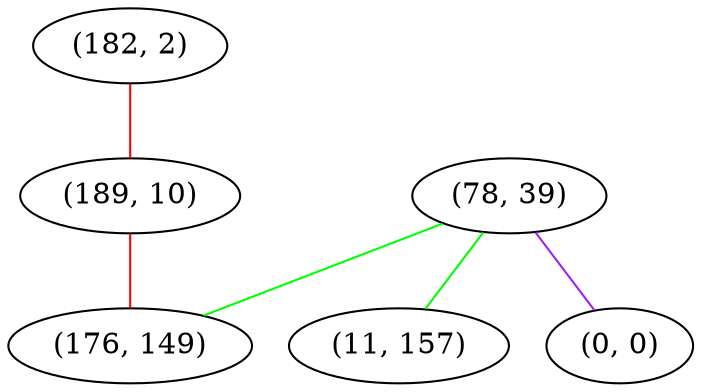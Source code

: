 graph "" {
"(182, 2)";
"(78, 39)";
"(189, 10)";
"(11, 157)";
"(0, 0)";
"(176, 149)";
"(182, 2)" -- "(189, 10)"  [color=red, key=0, weight=1];
"(78, 39)" -- "(0, 0)"  [color=purple, key=0, weight=4];
"(78, 39)" -- "(176, 149)"  [color=green, key=0, weight=2];
"(78, 39)" -- "(11, 157)"  [color=green, key=0, weight=2];
"(189, 10)" -- "(176, 149)"  [color=red, key=0, weight=1];
}
